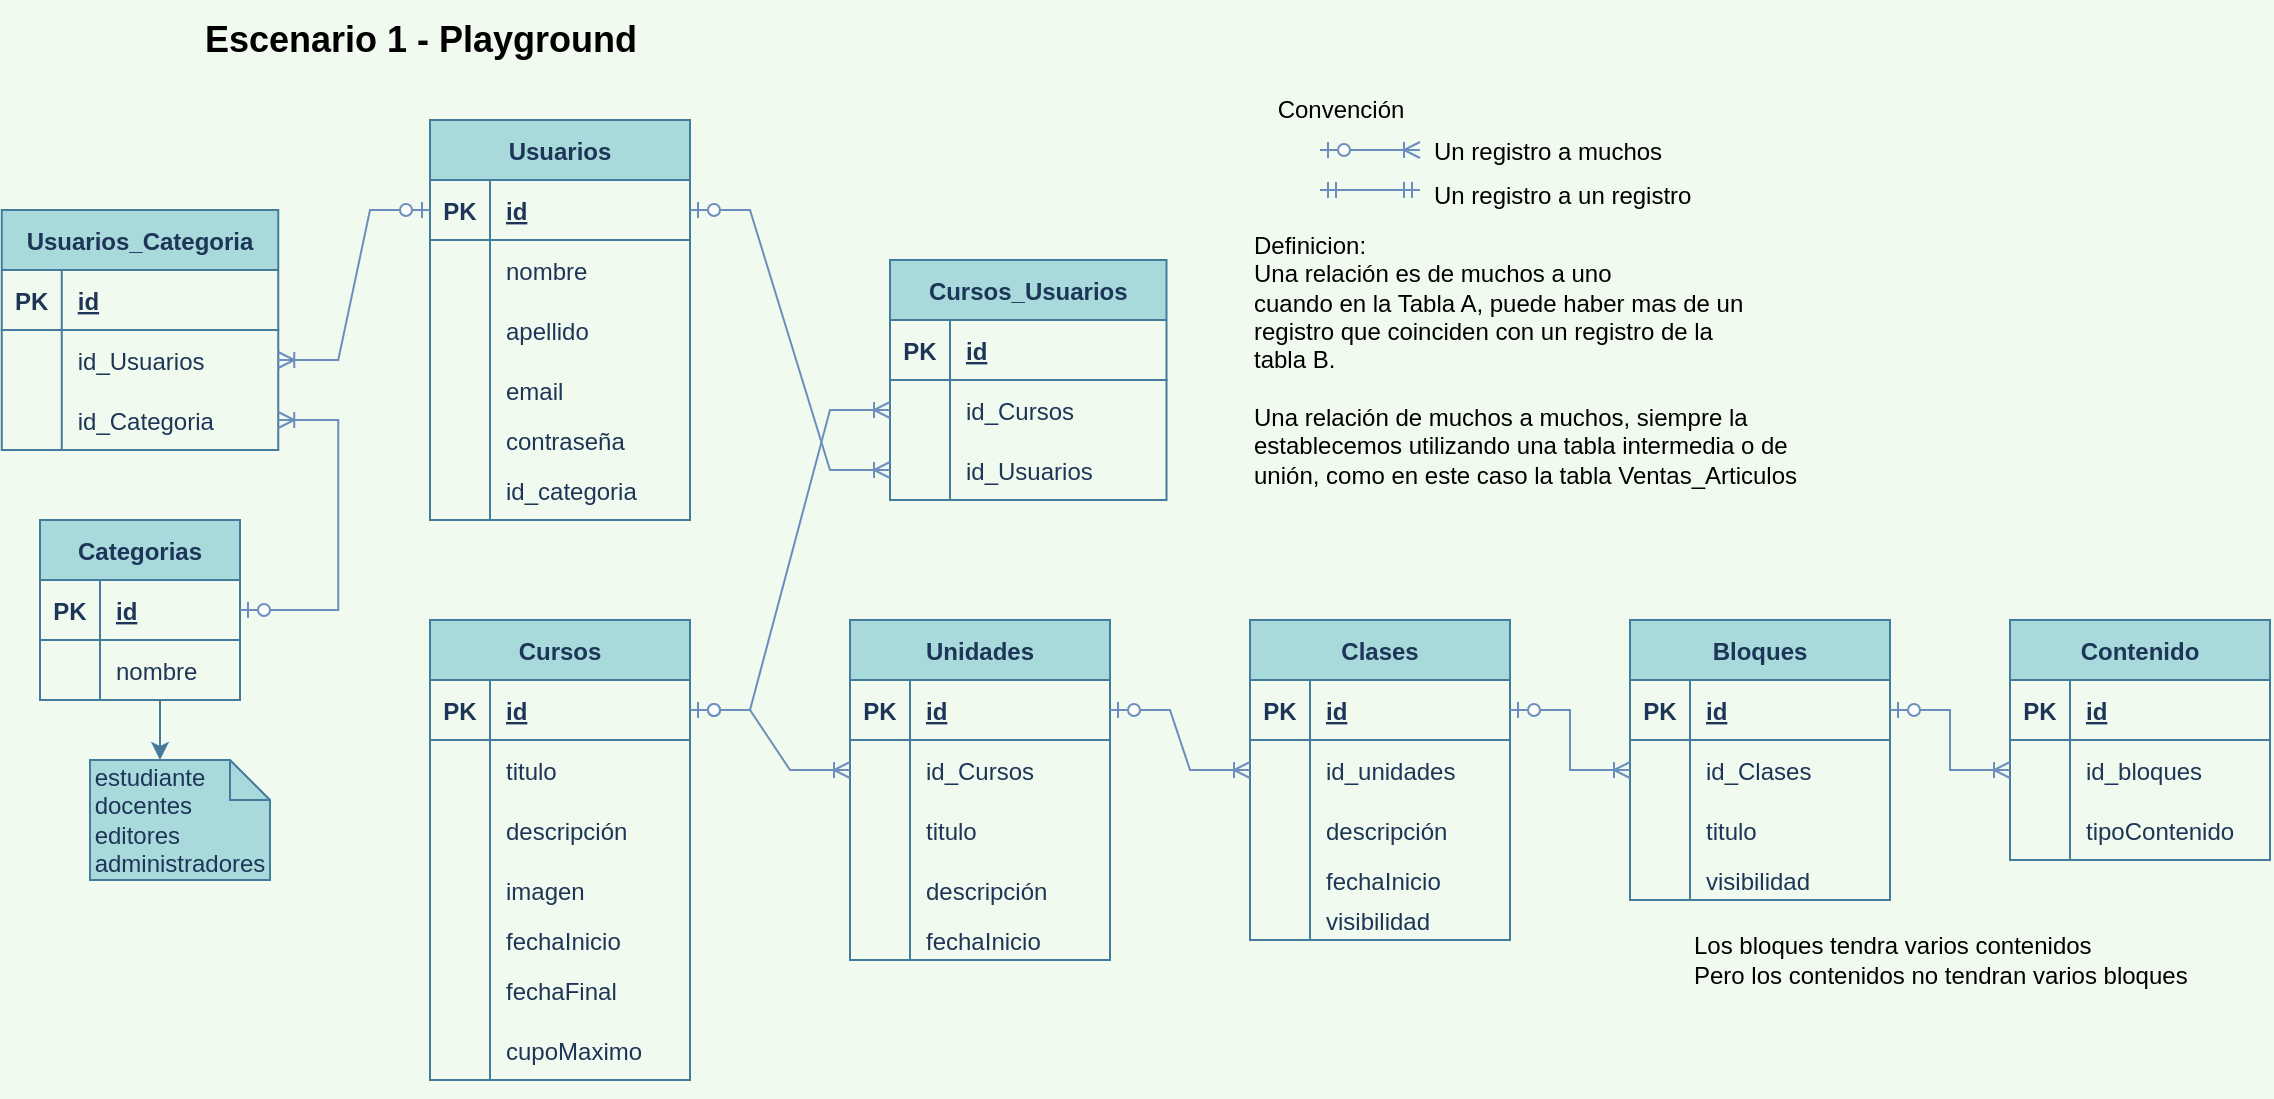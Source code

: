 <mxfile version="20.2.3" type="device"><diagram id="XRMs6r5CTX83PkAkKymY" name="Página-1"><mxGraphModel dx="1422" dy="762" grid="1" gridSize="10" guides="1" tooltips="1" connect="1" arrows="1" fold="1" page="1" pageScale="1" pageWidth="827" pageHeight="1169" background="#F1FAEE" math="0" shadow="0"><root><mxCell id="0"/><mxCell id="1" parent="0"/><mxCell id="P2lgh_L3Mk6FWncBo-FO-21" value="Usuarios" style="shape=table;startSize=30;container=1;collapsible=1;childLayout=tableLayout;fixedRows=1;rowLines=0;fontStyle=1;align=center;resizeLast=1;fillColor=#A8DADC;strokeColor=#457B9D;fontColor=#1D3557;" parent="1" vertex="1"><mxGeometry x="240" y="70" width="130" height="200" as="geometry"/></mxCell><mxCell id="P2lgh_L3Mk6FWncBo-FO-22" value="" style="shape=tableRow;horizontal=0;startSize=0;swimlaneHead=0;swimlaneBody=0;fillColor=none;collapsible=0;dropTarget=0;points=[[0,0.5],[1,0.5]];portConstraint=eastwest;top=0;left=0;right=0;bottom=1;strokeColor=#457B9D;fontColor=#1D3557;" parent="P2lgh_L3Mk6FWncBo-FO-21" vertex="1"><mxGeometry y="30" width="130" height="30" as="geometry"/></mxCell><mxCell id="P2lgh_L3Mk6FWncBo-FO-23" value="PK" style="shape=partialRectangle;connectable=0;fillColor=none;top=0;left=0;bottom=0;right=0;fontStyle=1;overflow=hidden;strokeColor=#457B9D;fontColor=#1D3557;" parent="P2lgh_L3Mk6FWncBo-FO-22" vertex="1"><mxGeometry width="30" height="30" as="geometry"><mxRectangle width="30" height="30" as="alternateBounds"/></mxGeometry></mxCell><mxCell id="P2lgh_L3Mk6FWncBo-FO-24" value="id" style="shape=partialRectangle;connectable=0;fillColor=none;top=0;left=0;bottom=0;right=0;align=left;spacingLeft=6;fontStyle=5;overflow=hidden;strokeColor=#457B9D;fontColor=#1D3557;" parent="P2lgh_L3Mk6FWncBo-FO-22" vertex="1"><mxGeometry x="30" width="100" height="30" as="geometry"><mxRectangle width="100" height="30" as="alternateBounds"/></mxGeometry></mxCell><mxCell id="P2lgh_L3Mk6FWncBo-FO-28" value="" style="shape=tableRow;horizontal=0;startSize=0;swimlaneHead=0;swimlaneBody=0;fillColor=none;collapsible=0;dropTarget=0;points=[[0,0.5],[1,0.5]];portConstraint=eastwest;top=0;left=0;right=0;bottom=0;strokeColor=#457B9D;fontColor=#1D3557;" parent="P2lgh_L3Mk6FWncBo-FO-21" vertex="1"><mxGeometry y="60" width="130" height="30" as="geometry"/></mxCell><mxCell id="P2lgh_L3Mk6FWncBo-FO-29" value="" style="shape=partialRectangle;connectable=0;fillColor=none;top=0;left=0;bottom=0;right=0;editable=1;overflow=hidden;strokeColor=#457B9D;fontColor=#1D3557;" parent="P2lgh_L3Mk6FWncBo-FO-28" vertex="1"><mxGeometry width="30" height="30" as="geometry"><mxRectangle width="30" height="30" as="alternateBounds"/></mxGeometry></mxCell><mxCell id="P2lgh_L3Mk6FWncBo-FO-30" value="nombre" style="shape=partialRectangle;connectable=0;fillColor=none;top=0;left=0;bottom=0;right=0;align=left;spacingLeft=6;overflow=hidden;strokeColor=#457B9D;fontColor=#1D3557;" parent="P2lgh_L3Mk6FWncBo-FO-28" vertex="1"><mxGeometry x="30" width="100" height="30" as="geometry"><mxRectangle width="100" height="30" as="alternateBounds"/></mxGeometry></mxCell><mxCell id="P2lgh_L3Mk6FWncBo-FO-31" value="" style="shape=tableRow;horizontal=0;startSize=0;swimlaneHead=0;swimlaneBody=0;fillColor=none;collapsible=0;dropTarget=0;points=[[0,0.5],[1,0.5]];portConstraint=eastwest;top=0;left=0;right=0;bottom=0;strokeColor=#457B9D;fontColor=#1D3557;" parent="P2lgh_L3Mk6FWncBo-FO-21" vertex="1"><mxGeometry y="90" width="130" height="30" as="geometry"/></mxCell><mxCell id="P2lgh_L3Mk6FWncBo-FO-32" value="" style="shape=partialRectangle;connectable=0;fillColor=none;top=0;left=0;bottom=0;right=0;editable=1;overflow=hidden;strokeColor=#457B9D;fontColor=#1D3557;" parent="P2lgh_L3Mk6FWncBo-FO-31" vertex="1"><mxGeometry width="30" height="30" as="geometry"><mxRectangle width="30" height="30" as="alternateBounds"/></mxGeometry></mxCell><mxCell id="P2lgh_L3Mk6FWncBo-FO-33" value="apellido" style="shape=partialRectangle;connectable=0;fillColor=none;top=0;left=0;bottom=0;right=0;align=left;spacingLeft=6;overflow=hidden;strokeColor=#457B9D;fontColor=#1D3557;" parent="P2lgh_L3Mk6FWncBo-FO-31" vertex="1"><mxGeometry x="30" width="100" height="30" as="geometry"><mxRectangle width="100" height="30" as="alternateBounds"/></mxGeometry></mxCell><mxCell id="P2lgh_L3Mk6FWncBo-FO-34" value="" style="shape=tableRow;horizontal=0;startSize=0;swimlaneHead=0;swimlaneBody=0;fillColor=none;collapsible=0;dropTarget=0;points=[[0,0.5],[1,0.5]];portConstraint=eastwest;top=0;left=0;right=0;bottom=0;strokeColor=#457B9D;fontColor=#1D3557;" parent="P2lgh_L3Mk6FWncBo-FO-21" vertex="1"><mxGeometry y="120" width="130" height="30" as="geometry"/></mxCell><mxCell id="P2lgh_L3Mk6FWncBo-FO-35" value="" style="shape=partialRectangle;connectable=0;fillColor=none;top=0;left=0;bottom=0;right=0;editable=1;overflow=hidden;strokeColor=#457B9D;fontColor=#1D3557;" parent="P2lgh_L3Mk6FWncBo-FO-34" vertex="1"><mxGeometry width="30" height="30" as="geometry"><mxRectangle width="30" height="30" as="alternateBounds"/></mxGeometry></mxCell><mxCell id="P2lgh_L3Mk6FWncBo-FO-36" value="email" style="shape=partialRectangle;connectable=0;fillColor=none;top=0;left=0;bottom=0;right=0;align=left;spacingLeft=6;overflow=hidden;strokeColor=#457B9D;fontColor=#1D3557;" parent="P2lgh_L3Mk6FWncBo-FO-34" vertex="1"><mxGeometry x="30" width="100" height="30" as="geometry"><mxRectangle width="100" height="30" as="alternateBounds"/></mxGeometry></mxCell><mxCell id="P2lgh_L3Mk6FWncBo-FO-37" value="" style="shape=tableRow;horizontal=0;startSize=0;swimlaneHead=0;swimlaneBody=0;fillColor=none;collapsible=0;dropTarget=0;points=[[0,0.5],[1,0.5]];portConstraint=eastwest;top=0;left=0;right=0;bottom=0;strokeColor=#457B9D;fontColor=#1D3557;" parent="P2lgh_L3Mk6FWncBo-FO-21" vertex="1"><mxGeometry y="150" width="130" height="20" as="geometry"/></mxCell><mxCell id="P2lgh_L3Mk6FWncBo-FO-38" value="" style="shape=partialRectangle;connectable=0;fillColor=none;top=0;left=0;bottom=0;right=0;editable=1;overflow=hidden;strokeColor=#457B9D;fontColor=#1D3557;" parent="P2lgh_L3Mk6FWncBo-FO-37" vertex="1"><mxGeometry width="30" height="20" as="geometry"><mxRectangle width="30" height="20" as="alternateBounds"/></mxGeometry></mxCell><mxCell id="P2lgh_L3Mk6FWncBo-FO-39" value="contraseña" style="shape=partialRectangle;connectable=0;fillColor=none;top=0;left=0;bottom=0;right=0;align=left;spacingLeft=6;overflow=hidden;strokeColor=#457B9D;fontColor=#1D3557;" parent="P2lgh_L3Mk6FWncBo-FO-37" vertex="1"><mxGeometry x="30" width="100" height="20" as="geometry"><mxRectangle width="100" height="20" as="alternateBounds"/></mxGeometry></mxCell><mxCell id="P2lgh_L3Mk6FWncBo-FO-40" value="" style="shape=tableRow;horizontal=0;startSize=0;swimlaneHead=0;swimlaneBody=0;fillColor=none;collapsible=0;dropTarget=0;points=[[0,0.5],[1,0.5]];portConstraint=eastwest;top=0;left=0;right=0;bottom=0;strokeColor=#457B9D;fontColor=#1D3557;" parent="P2lgh_L3Mk6FWncBo-FO-21" vertex="1"><mxGeometry y="170" width="130" height="30" as="geometry"/></mxCell><mxCell id="P2lgh_L3Mk6FWncBo-FO-41" value="" style="shape=partialRectangle;connectable=0;fillColor=none;top=0;left=0;bottom=0;right=0;editable=1;overflow=hidden;strokeColor=#457B9D;fontColor=#1D3557;" parent="P2lgh_L3Mk6FWncBo-FO-40" vertex="1"><mxGeometry width="30" height="30" as="geometry"><mxRectangle width="30" height="30" as="alternateBounds"/></mxGeometry></mxCell><mxCell id="P2lgh_L3Mk6FWncBo-FO-42" value="id_categoria" style="shape=partialRectangle;connectable=0;fillColor=none;top=0;left=0;bottom=0;right=0;align=left;spacingLeft=6;overflow=hidden;strokeColor=#457B9D;fontColor=#1D3557;" parent="P2lgh_L3Mk6FWncBo-FO-40" vertex="1"><mxGeometry x="30" width="100" height="30" as="geometry"><mxRectangle width="100" height="30" as="alternateBounds"/></mxGeometry></mxCell><mxCell id="P2lgh_L3Mk6FWncBo-FO-46" value="Categorias" style="shape=table;startSize=30;container=1;collapsible=1;childLayout=tableLayout;fixedRows=1;rowLines=0;fontStyle=1;align=center;resizeLast=1;fillColor=#A8DADC;strokeColor=#457B9D;fontColor=#1D3557;" parent="1" vertex="1"><mxGeometry x="45" y="270" width="100" height="90" as="geometry"/></mxCell><mxCell id="P2lgh_L3Mk6FWncBo-FO-47" value="" style="shape=tableRow;horizontal=0;startSize=0;swimlaneHead=0;swimlaneBody=0;fillColor=none;collapsible=0;dropTarget=0;points=[[0,0.5],[1,0.5]];portConstraint=eastwest;top=0;left=0;right=0;bottom=1;strokeColor=#457B9D;fontColor=#1D3557;" parent="P2lgh_L3Mk6FWncBo-FO-46" vertex="1"><mxGeometry y="30" width="100" height="30" as="geometry"/></mxCell><mxCell id="P2lgh_L3Mk6FWncBo-FO-48" value="PK" style="shape=partialRectangle;connectable=0;fillColor=none;top=0;left=0;bottom=0;right=0;fontStyle=1;overflow=hidden;strokeColor=#457B9D;fontColor=#1D3557;" parent="P2lgh_L3Mk6FWncBo-FO-47" vertex="1"><mxGeometry width="30" height="30" as="geometry"><mxRectangle width="30" height="30" as="alternateBounds"/></mxGeometry></mxCell><mxCell id="P2lgh_L3Mk6FWncBo-FO-49" value="id" style="shape=partialRectangle;connectable=0;fillColor=none;top=0;left=0;bottom=0;right=0;align=left;spacingLeft=6;fontStyle=5;overflow=hidden;strokeColor=#457B9D;fontColor=#1D3557;" parent="P2lgh_L3Mk6FWncBo-FO-47" vertex="1"><mxGeometry x="30" width="70" height="30" as="geometry"><mxRectangle width="70" height="30" as="alternateBounds"/></mxGeometry></mxCell><mxCell id="P2lgh_L3Mk6FWncBo-FO-53" value="" style="shape=tableRow;horizontal=0;startSize=0;swimlaneHead=0;swimlaneBody=0;fillColor=none;collapsible=0;dropTarget=0;points=[[0,0.5],[1,0.5]];portConstraint=eastwest;top=0;left=0;right=0;bottom=0;strokeColor=#457B9D;fontColor=#1D3557;" parent="P2lgh_L3Mk6FWncBo-FO-46" vertex="1"><mxGeometry y="60" width="100" height="30" as="geometry"/></mxCell><mxCell id="P2lgh_L3Mk6FWncBo-FO-54" value="" style="shape=partialRectangle;connectable=0;fillColor=none;top=0;left=0;bottom=0;right=0;editable=1;overflow=hidden;strokeColor=#457B9D;fontColor=#1D3557;" parent="P2lgh_L3Mk6FWncBo-FO-53" vertex="1"><mxGeometry width="30" height="30" as="geometry"><mxRectangle width="30" height="30" as="alternateBounds"/></mxGeometry></mxCell><mxCell id="P2lgh_L3Mk6FWncBo-FO-55" value="nombre" style="shape=partialRectangle;connectable=0;fillColor=none;top=0;left=0;bottom=0;right=0;align=left;spacingLeft=6;overflow=hidden;strokeColor=#457B9D;fontColor=#1D3557;" parent="P2lgh_L3Mk6FWncBo-FO-53" vertex="1"><mxGeometry x="30" width="70" height="30" as="geometry"><mxRectangle width="70" height="30" as="alternateBounds"/></mxGeometry></mxCell><mxCell id="P2lgh_L3Mk6FWncBo-FO-71" value="Usuarios_Categoria" style="shape=table;startSize=30;container=1;collapsible=1;childLayout=tableLayout;fixedRows=1;rowLines=0;fontStyle=1;align=center;resizeLast=1;fillColor=#A8DADC;strokeColor=#457B9D;fontColor=#1D3557;" parent="1" vertex="1"><mxGeometry x="25.88" y="115" width="138.25" height="120" as="geometry"/></mxCell><mxCell id="P2lgh_L3Mk6FWncBo-FO-72" value="" style="shape=tableRow;horizontal=0;startSize=0;swimlaneHead=0;swimlaneBody=0;fillColor=none;collapsible=0;dropTarget=0;points=[[0,0.5],[1,0.5]];portConstraint=eastwest;top=0;left=0;right=0;bottom=1;strokeColor=#457B9D;fontColor=#1D3557;" parent="P2lgh_L3Mk6FWncBo-FO-71" vertex="1"><mxGeometry y="30" width="138.25" height="30" as="geometry"/></mxCell><mxCell id="P2lgh_L3Mk6FWncBo-FO-73" value="PK" style="shape=partialRectangle;connectable=0;fillColor=none;top=0;left=0;bottom=0;right=0;fontStyle=1;overflow=hidden;strokeColor=#457B9D;fontColor=#1D3557;" parent="P2lgh_L3Mk6FWncBo-FO-72" vertex="1"><mxGeometry width="30" height="30" as="geometry"><mxRectangle width="30" height="30" as="alternateBounds"/></mxGeometry></mxCell><mxCell id="P2lgh_L3Mk6FWncBo-FO-74" value="id" style="shape=partialRectangle;connectable=0;fillColor=none;top=0;left=0;bottom=0;right=0;align=left;spacingLeft=6;fontStyle=5;overflow=hidden;strokeColor=#457B9D;fontColor=#1D3557;" parent="P2lgh_L3Mk6FWncBo-FO-72" vertex="1"><mxGeometry x="30" width="108.25" height="30" as="geometry"><mxRectangle width="108.25" height="30" as="alternateBounds"/></mxGeometry></mxCell><mxCell id="P2lgh_L3Mk6FWncBo-FO-75" value="" style="shape=tableRow;horizontal=0;startSize=0;swimlaneHead=0;swimlaneBody=0;fillColor=none;collapsible=0;dropTarget=0;points=[[0,0.5],[1,0.5]];portConstraint=eastwest;top=0;left=0;right=0;bottom=0;strokeColor=#457B9D;fontColor=#1D3557;" parent="P2lgh_L3Mk6FWncBo-FO-71" vertex="1"><mxGeometry y="60" width="138.25" height="30" as="geometry"/></mxCell><mxCell id="P2lgh_L3Mk6FWncBo-FO-76" value="" style="shape=partialRectangle;connectable=0;fillColor=none;top=0;left=0;bottom=0;right=0;editable=1;overflow=hidden;strokeColor=#457B9D;fontColor=#1D3557;" parent="P2lgh_L3Mk6FWncBo-FO-75" vertex="1"><mxGeometry width="30" height="30" as="geometry"><mxRectangle width="30" height="30" as="alternateBounds"/></mxGeometry></mxCell><mxCell id="P2lgh_L3Mk6FWncBo-FO-77" value="id_Usuarios" style="shape=partialRectangle;connectable=0;fillColor=none;top=0;left=0;bottom=0;right=0;align=left;spacingLeft=6;overflow=hidden;strokeColor=#457B9D;fontColor=#1D3557;" parent="P2lgh_L3Mk6FWncBo-FO-75" vertex="1"><mxGeometry x="30" width="108.25" height="30" as="geometry"><mxRectangle width="108.25" height="30" as="alternateBounds"/></mxGeometry></mxCell><mxCell id="P2lgh_L3Mk6FWncBo-FO-78" value="" style="shape=tableRow;horizontal=0;startSize=0;swimlaneHead=0;swimlaneBody=0;fillColor=none;collapsible=0;dropTarget=0;points=[[0,0.5],[1,0.5]];portConstraint=eastwest;top=0;left=0;right=0;bottom=0;strokeColor=#457B9D;fontColor=#1D3557;" parent="P2lgh_L3Mk6FWncBo-FO-71" vertex="1"><mxGeometry y="90" width="138.25" height="30" as="geometry"/></mxCell><mxCell id="P2lgh_L3Mk6FWncBo-FO-79" value="" style="shape=partialRectangle;connectable=0;fillColor=none;top=0;left=0;bottom=0;right=0;editable=1;overflow=hidden;strokeColor=#457B9D;fontColor=#1D3557;" parent="P2lgh_L3Mk6FWncBo-FO-78" vertex="1"><mxGeometry width="30" height="30" as="geometry"><mxRectangle width="30" height="30" as="alternateBounds"/></mxGeometry></mxCell><mxCell id="P2lgh_L3Mk6FWncBo-FO-80" value="id_Categoria" style="shape=partialRectangle;connectable=0;fillColor=none;top=0;left=0;bottom=0;right=0;align=left;spacingLeft=6;overflow=hidden;strokeColor=#457B9D;fontColor=#1D3557;" parent="P2lgh_L3Mk6FWncBo-FO-78" vertex="1"><mxGeometry x="30" width="108.25" height="30" as="geometry"><mxRectangle width="108.25" height="30" as="alternateBounds"/></mxGeometry></mxCell><mxCell id="fGjZ9lgSSfpqYe6YfE5l-39" value="&lt;div style=&quot;text-align: left;&quot;&gt;estudiante&lt;/div&gt;&lt;div style=&quot;text-align: left;&quot;&gt;docentes&lt;/div&gt;&lt;div style=&quot;text-align: left;&quot;&gt;editores&lt;/div&gt;&lt;div style=&quot;text-align: left;&quot;&gt;administradores&lt;/div&gt;" style="shape=note;size=20;whiteSpace=wrap;html=1;fontColor=#1D3557;strokeColor=#457B9D;fillColor=#A8DADC;" parent="1" vertex="1"><mxGeometry x="70" y="390" width="90" height="60" as="geometry"/></mxCell><mxCell id="fGjZ9lgSSfpqYe6YfE5l-43" value="" style="endArrow=classic;html=1;rounded=0;fontColor=#1D3557;strokeColor=#457B9D;fillColor=#A8DADC;exitX=0.6;exitY=1;exitDx=0;exitDy=0;exitPerimeter=0;entryX=0;entryY=0;entryDx=35;entryDy=0;entryPerimeter=0;" parent="1" source="P2lgh_L3Mk6FWncBo-FO-53" target="fGjZ9lgSSfpqYe6YfE5l-39" edge="1"><mxGeometry width="50" height="50" relative="1" as="geometry"><mxPoint x="500" y="160" as="sourcePoint"/><mxPoint x="380" y="155" as="targetPoint"/></mxGeometry></mxCell><mxCell id="WikXDelPiu-3VdRt2aVO-3" value="&lt;b&gt;&lt;font style=&quot;font-size: 18px;&quot;&gt;Escenario 1 - Playground&lt;/font&gt;&lt;/b&gt;" style="text;html=1;align=center;verticalAlign=middle;resizable=0;points=[];autosize=1;strokeColor=none;fillColor=none;" parent="1" vertex="1"><mxGeometry x="115" y="10" width="240" height="40" as="geometry"/></mxCell><mxCell id="WikXDelPiu-3VdRt2aVO-22" style="edgeStyle=none;rounded=0;orthogonalLoop=1;jettySize=auto;html=1;entryX=0;entryY=0.5;entryDx=0;entryDy=0;entryPerimeter=0;fontSize=12;" parent="1" edge="1"><mxGeometry relative="1" as="geometry"><mxPoint x="220" y="550" as="sourcePoint"/><mxPoint x="220" y="550" as="targetPoint"/></mxGeometry></mxCell><mxCell id="WikXDelPiu-3VdRt2aVO-23" value="" style="edgeStyle=entityRelationEdgeStyle;fontSize=12;html=1;endArrow=ERoneToMany;startArrow=ERzeroToOne;rounded=0;fillColor=#dae8fc;strokeColor=#6c8ebf;entryX=1;entryY=0.5;entryDx=0;entryDy=0;" parent="1" source="P2lgh_L3Mk6FWncBo-FO-22" target="P2lgh_L3Mk6FWncBo-FO-75" edge="1"><mxGeometry width="100" height="100" relative="1" as="geometry"><mxPoint x="160" y="415" as="sourcePoint"/><mxPoint x="240" y="390" as="targetPoint"/></mxGeometry></mxCell><mxCell id="WikXDelPiu-3VdRt2aVO-28" value="" style="group" parent="1" vertex="1" connectable="0"><mxGeometry x="650" y="50" width="300" height="210" as="geometry"/></mxCell><mxCell id="WikXDelPiu-3VdRt2aVO-12" value="" style="edgeStyle=entityRelationEdgeStyle;fontSize=12;html=1;endArrow=ERoneToMany;startArrow=ERzeroToOne;rounded=0;fillColor=#dae8fc;strokeColor=#6c8ebf;exitX=1;exitY=0.5;exitDx=0;exitDy=0;" parent="WikXDelPiu-3VdRt2aVO-28" edge="1"><mxGeometry width="100" height="100" relative="1" as="geometry"><mxPoint x="35" y="35.003" as="sourcePoint"/><mxPoint x="85" y="35.003" as="targetPoint"/></mxGeometry></mxCell><mxCell id="WikXDelPiu-3VdRt2aVO-13" value="&lt;div style=&quot;&quot;&gt;&lt;span style=&quot;font-size: 12px; background-color: initial;&quot;&gt;Un registro a muchos&lt;/span&gt;&lt;/div&gt;&lt;div style=&quot;&quot;&gt;&lt;span style=&quot;font-size: 12px; background-color: initial;&quot;&gt;Un registro a un registro&lt;/span&gt;&lt;/div&gt;" style="text;html=1;align=left;verticalAlign=middle;resizable=0;points=[];autosize=1;strokeColor=none;fillColor=none;fontSize=18;" parent="WikXDelPiu-3VdRt2aVO-28" vertex="1"><mxGeometry x="90" y="15" width="150" height="60" as="geometry"/></mxCell><mxCell id="WikXDelPiu-3VdRt2aVO-14" value="" style="edgeStyle=entityRelationEdgeStyle;fontSize=12;html=1;endArrow=ERmandOne;startArrow=ERmandOne;rounded=0;fillColor=#dae8fc;strokeColor=#6c8ebf;" parent="WikXDelPiu-3VdRt2aVO-28" edge="1"><mxGeometry width="100" height="100" relative="1" as="geometry"><mxPoint x="35" y="54.997" as="sourcePoint"/><mxPoint x="85" y="54.997" as="targetPoint"/></mxGeometry></mxCell><mxCell id="WikXDelPiu-3VdRt2aVO-26" value="Convención" style="text;html=1;align=center;verticalAlign=middle;resizable=0;points=[];autosize=1;strokeColor=none;fillColor=none;fontSize=12;" parent="WikXDelPiu-3VdRt2aVO-28" vertex="1"><mxGeometry width="90" height="30" as="geometry"/></mxCell><mxCell id="WikXDelPiu-3VdRt2aVO-27" value="Definicion: &lt;br&gt;Una relación es de muchos a uno&lt;br&gt;cuando en la Tabla A, puede haber mas de un &lt;br&gt;registro que&amp;nbsp;coinciden con un registro de la&lt;br&gt;tabla B.&lt;br&gt;&lt;br&gt;Una relación de muchos a muchos, siempre la&amp;nbsp;&lt;br&gt;establecemos utilizando una tabla intermedia o de&amp;nbsp;&lt;br&gt;unión, como en este caso la tabla Ventas_Articulos" style="text;html=1;align=left;verticalAlign=middle;resizable=0;points=[];autosize=1;strokeColor=none;fillColor=none;fontSize=12;" parent="WikXDelPiu-3VdRt2aVO-28" vertex="1"><mxGeometry y="70" width="300" height="140" as="geometry"/></mxCell><mxCell id="WikXDelPiu-3VdRt2aVO-32" value="" style="edgeStyle=entityRelationEdgeStyle;fontSize=12;html=1;endArrow=ERoneToMany;startArrow=ERzeroToOne;rounded=0;fillColor=#dae8fc;strokeColor=#6c8ebf;" parent="1" source="P2lgh_L3Mk6FWncBo-FO-47" target="P2lgh_L3Mk6FWncBo-FO-78" edge="1"><mxGeometry width="100" height="100" relative="1" as="geometry"><mxPoint x="110" y="130" as="sourcePoint"/><mxPoint x="250" y="370" as="targetPoint"/></mxGeometry></mxCell><mxCell id="WikXDelPiu-3VdRt2aVO-33" value="Cursos" style="shape=table;startSize=30;container=1;collapsible=1;childLayout=tableLayout;fixedRows=1;rowLines=0;fontStyle=1;align=center;resizeLast=1;fillColor=#A8DADC;strokeColor=#457B9D;fontColor=#1D3557;" parent="1" vertex="1"><mxGeometry x="240" y="320" width="130" height="230" as="geometry"/></mxCell><mxCell id="WikXDelPiu-3VdRt2aVO-34" value="" style="shape=tableRow;horizontal=0;startSize=0;swimlaneHead=0;swimlaneBody=0;fillColor=none;collapsible=0;dropTarget=0;points=[[0,0.5],[1,0.5]];portConstraint=eastwest;top=0;left=0;right=0;bottom=1;strokeColor=#457B9D;fontColor=#1D3557;" parent="WikXDelPiu-3VdRt2aVO-33" vertex="1"><mxGeometry y="30" width="130" height="30" as="geometry"/></mxCell><mxCell id="WikXDelPiu-3VdRt2aVO-35" value="PK" style="shape=partialRectangle;connectable=0;fillColor=none;top=0;left=0;bottom=0;right=0;fontStyle=1;overflow=hidden;strokeColor=#457B9D;fontColor=#1D3557;" parent="WikXDelPiu-3VdRt2aVO-34" vertex="1"><mxGeometry width="30" height="30" as="geometry"><mxRectangle width="30" height="30" as="alternateBounds"/></mxGeometry></mxCell><mxCell id="WikXDelPiu-3VdRt2aVO-36" value="id" style="shape=partialRectangle;connectable=0;fillColor=none;top=0;left=0;bottom=0;right=0;align=left;spacingLeft=6;fontStyle=5;overflow=hidden;strokeColor=#457B9D;fontColor=#1D3557;" parent="WikXDelPiu-3VdRt2aVO-34" vertex="1"><mxGeometry x="30" width="100" height="30" as="geometry"><mxRectangle width="100" height="30" as="alternateBounds"/></mxGeometry></mxCell><mxCell id="WikXDelPiu-3VdRt2aVO-37" value="" style="shape=tableRow;horizontal=0;startSize=0;swimlaneHead=0;swimlaneBody=0;fillColor=none;collapsible=0;dropTarget=0;points=[[0,0.5],[1,0.5]];portConstraint=eastwest;top=0;left=0;right=0;bottom=0;strokeColor=#457B9D;fontColor=#1D3557;" parent="WikXDelPiu-3VdRt2aVO-33" vertex="1"><mxGeometry y="60" width="130" height="30" as="geometry"/></mxCell><mxCell id="WikXDelPiu-3VdRt2aVO-38" value="" style="shape=partialRectangle;connectable=0;fillColor=none;top=0;left=0;bottom=0;right=0;editable=1;overflow=hidden;strokeColor=#457B9D;fontColor=#1D3557;" parent="WikXDelPiu-3VdRt2aVO-37" vertex="1"><mxGeometry width="30" height="30" as="geometry"><mxRectangle width="30" height="30" as="alternateBounds"/></mxGeometry></mxCell><mxCell id="WikXDelPiu-3VdRt2aVO-39" value="titulo" style="shape=partialRectangle;connectable=0;fillColor=none;top=0;left=0;bottom=0;right=0;align=left;spacingLeft=6;overflow=hidden;strokeColor=#457B9D;fontColor=#1D3557;" parent="WikXDelPiu-3VdRt2aVO-37" vertex="1"><mxGeometry x="30" width="100" height="30" as="geometry"><mxRectangle width="100" height="30" as="alternateBounds"/></mxGeometry></mxCell><mxCell id="WikXDelPiu-3VdRt2aVO-40" value="" style="shape=tableRow;horizontal=0;startSize=0;swimlaneHead=0;swimlaneBody=0;fillColor=none;collapsible=0;dropTarget=0;points=[[0,0.5],[1,0.5]];portConstraint=eastwest;top=0;left=0;right=0;bottom=0;strokeColor=#457B9D;fontColor=#1D3557;" parent="WikXDelPiu-3VdRt2aVO-33" vertex="1"><mxGeometry y="90" width="130" height="30" as="geometry"/></mxCell><mxCell id="WikXDelPiu-3VdRt2aVO-41" value="" style="shape=partialRectangle;connectable=0;fillColor=none;top=0;left=0;bottom=0;right=0;editable=1;overflow=hidden;strokeColor=#457B9D;fontColor=#1D3557;" parent="WikXDelPiu-3VdRt2aVO-40" vertex="1"><mxGeometry width="30" height="30" as="geometry"><mxRectangle width="30" height="30" as="alternateBounds"/></mxGeometry></mxCell><mxCell id="WikXDelPiu-3VdRt2aVO-42" value="descripción" style="shape=partialRectangle;connectable=0;fillColor=none;top=0;left=0;bottom=0;right=0;align=left;spacingLeft=6;overflow=hidden;strokeColor=#457B9D;fontColor=#1D3557;" parent="WikXDelPiu-3VdRt2aVO-40" vertex="1"><mxGeometry x="30" width="100" height="30" as="geometry"><mxRectangle width="100" height="30" as="alternateBounds"/></mxGeometry></mxCell><mxCell id="WikXDelPiu-3VdRt2aVO-43" value="" style="shape=tableRow;horizontal=0;startSize=0;swimlaneHead=0;swimlaneBody=0;fillColor=none;collapsible=0;dropTarget=0;points=[[0,0.5],[1,0.5]];portConstraint=eastwest;top=0;left=0;right=0;bottom=0;strokeColor=#457B9D;fontColor=#1D3557;" parent="WikXDelPiu-3VdRt2aVO-33" vertex="1"><mxGeometry y="120" width="130" height="30" as="geometry"/></mxCell><mxCell id="WikXDelPiu-3VdRt2aVO-44" value="" style="shape=partialRectangle;connectable=0;fillColor=none;top=0;left=0;bottom=0;right=0;editable=1;overflow=hidden;strokeColor=#457B9D;fontColor=#1D3557;" parent="WikXDelPiu-3VdRt2aVO-43" vertex="1"><mxGeometry width="30" height="30" as="geometry"><mxRectangle width="30" height="30" as="alternateBounds"/></mxGeometry></mxCell><mxCell id="WikXDelPiu-3VdRt2aVO-45" value="imagen" style="shape=partialRectangle;connectable=0;fillColor=none;top=0;left=0;bottom=0;right=0;align=left;spacingLeft=6;overflow=hidden;strokeColor=#457B9D;fontColor=#1D3557;" parent="WikXDelPiu-3VdRt2aVO-43" vertex="1"><mxGeometry x="30" width="100" height="30" as="geometry"><mxRectangle width="100" height="30" as="alternateBounds"/></mxGeometry></mxCell><mxCell id="WikXDelPiu-3VdRt2aVO-46" value="" style="shape=tableRow;horizontal=0;startSize=0;swimlaneHead=0;swimlaneBody=0;fillColor=none;collapsible=0;dropTarget=0;points=[[0,0.5],[1,0.5]];portConstraint=eastwest;top=0;left=0;right=0;bottom=0;strokeColor=#457B9D;fontColor=#1D3557;" parent="WikXDelPiu-3VdRt2aVO-33" vertex="1"><mxGeometry y="150" width="130" height="20" as="geometry"/></mxCell><mxCell id="WikXDelPiu-3VdRt2aVO-47" value="" style="shape=partialRectangle;connectable=0;fillColor=none;top=0;left=0;bottom=0;right=0;editable=1;overflow=hidden;strokeColor=#457B9D;fontColor=#1D3557;" parent="WikXDelPiu-3VdRt2aVO-46" vertex="1"><mxGeometry width="30" height="20" as="geometry"><mxRectangle width="30" height="20" as="alternateBounds"/></mxGeometry></mxCell><mxCell id="WikXDelPiu-3VdRt2aVO-48" value="fechaInicio" style="shape=partialRectangle;connectable=0;fillColor=none;top=0;left=0;bottom=0;right=0;align=left;spacingLeft=6;overflow=hidden;strokeColor=#457B9D;fontColor=#1D3557;" parent="WikXDelPiu-3VdRt2aVO-46" vertex="1"><mxGeometry x="30" width="100" height="20" as="geometry"><mxRectangle width="100" height="20" as="alternateBounds"/></mxGeometry></mxCell><mxCell id="WikXDelPiu-3VdRt2aVO-49" value="" style="shape=tableRow;horizontal=0;startSize=0;swimlaneHead=0;swimlaneBody=0;fillColor=none;collapsible=0;dropTarget=0;points=[[0,0.5],[1,0.5]];portConstraint=eastwest;top=0;left=0;right=0;bottom=0;strokeColor=#457B9D;fontColor=#1D3557;" parent="WikXDelPiu-3VdRt2aVO-33" vertex="1"><mxGeometry y="170" width="130" height="30" as="geometry"/></mxCell><mxCell id="WikXDelPiu-3VdRt2aVO-50" value="" style="shape=partialRectangle;connectable=0;fillColor=none;top=0;left=0;bottom=0;right=0;editable=1;overflow=hidden;strokeColor=#457B9D;fontColor=#1D3557;" parent="WikXDelPiu-3VdRt2aVO-49" vertex="1"><mxGeometry width="30" height="30" as="geometry"><mxRectangle width="30" height="30" as="alternateBounds"/></mxGeometry></mxCell><mxCell id="WikXDelPiu-3VdRt2aVO-51" value="fechaFinal" style="shape=partialRectangle;connectable=0;fillColor=none;top=0;left=0;bottom=0;right=0;align=left;spacingLeft=6;overflow=hidden;strokeColor=#457B9D;fontColor=#1D3557;" parent="WikXDelPiu-3VdRt2aVO-49" vertex="1"><mxGeometry x="30" width="100" height="30" as="geometry"><mxRectangle width="100" height="30" as="alternateBounds"/></mxGeometry></mxCell><mxCell id="WikXDelPiu-3VdRt2aVO-64" value="" style="shape=tableRow;horizontal=0;startSize=0;swimlaneHead=0;swimlaneBody=0;fillColor=none;collapsible=0;dropTarget=0;points=[[0,0.5],[1,0.5]];portConstraint=eastwest;top=0;left=0;right=0;bottom=0;strokeColor=#457B9D;fontColor=#1D3557;" parent="WikXDelPiu-3VdRt2aVO-33" vertex="1"><mxGeometry y="200" width="130" height="30" as="geometry"/></mxCell><mxCell id="WikXDelPiu-3VdRt2aVO-65" value="" style="shape=partialRectangle;connectable=0;fillColor=none;top=0;left=0;bottom=0;right=0;editable=1;overflow=hidden;strokeColor=#457B9D;fontColor=#1D3557;" parent="WikXDelPiu-3VdRt2aVO-64" vertex="1"><mxGeometry width="30" height="30" as="geometry"><mxRectangle width="30" height="30" as="alternateBounds"/></mxGeometry></mxCell><mxCell id="WikXDelPiu-3VdRt2aVO-66" value="cupoMaximo" style="shape=partialRectangle;connectable=0;fillColor=none;top=0;left=0;bottom=0;right=0;align=left;spacingLeft=6;overflow=hidden;strokeColor=#457B9D;fontColor=#1D3557;" parent="WikXDelPiu-3VdRt2aVO-64" vertex="1"><mxGeometry x="30" width="100" height="30" as="geometry"><mxRectangle width="100" height="30" as="alternateBounds"/></mxGeometry></mxCell><mxCell id="WikXDelPiu-3VdRt2aVO-52" value="Cursos_Usuarios" style="shape=table;startSize=30;container=1;collapsible=1;childLayout=tableLayout;fixedRows=1;rowLines=0;fontStyle=1;align=center;resizeLast=1;fillColor=#A8DADC;strokeColor=#457B9D;fontColor=#1D3557;" parent="1" vertex="1"><mxGeometry x="470" y="140" width="138.25" height="120" as="geometry"/></mxCell><mxCell id="WikXDelPiu-3VdRt2aVO-53" value="" style="shape=tableRow;horizontal=0;startSize=0;swimlaneHead=0;swimlaneBody=0;fillColor=none;collapsible=0;dropTarget=0;points=[[0,0.5],[1,0.5]];portConstraint=eastwest;top=0;left=0;right=0;bottom=1;strokeColor=#457B9D;fontColor=#1D3557;" parent="WikXDelPiu-3VdRt2aVO-52" vertex="1"><mxGeometry y="30" width="138.25" height="30" as="geometry"/></mxCell><mxCell id="WikXDelPiu-3VdRt2aVO-54" value="PK" style="shape=partialRectangle;connectable=0;fillColor=none;top=0;left=0;bottom=0;right=0;fontStyle=1;overflow=hidden;strokeColor=#457B9D;fontColor=#1D3557;" parent="WikXDelPiu-3VdRt2aVO-53" vertex="1"><mxGeometry width="30" height="30" as="geometry"><mxRectangle width="30" height="30" as="alternateBounds"/></mxGeometry></mxCell><mxCell id="WikXDelPiu-3VdRt2aVO-55" value="id" style="shape=partialRectangle;connectable=0;fillColor=none;top=0;left=0;bottom=0;right=0;align=left;spacingLeft=6;fontStyle=5;overflow=hidden;strokeColor=#457B9D;fontColor=#1D3557;" parent="WikXDelPiu-3VdRt2aVO-53" vertex="1"><mxGeometry x="30" width="108.25" height="30" as="geometry"><mxRectangle width="108.25" height="30" as="alternateBounds"/></mxGeometry></mxCell><mxCell id="WikXDelPiu-3VdRt2aVO-56" value="" style="shape=tableRow;horizontal=0;startSize=0;swimlaneHead=0;swimlaneBody=0;fillColor=none;collapsible=0;dropTarget=0;points=[[0,0.5],[1,0.5]];portConstraint=eastwest;top=0;left=0;right=0;bottom=0;strokeColor=#457B9D;fontColor=#1D3557;" parent="WikXDelPiu-3VdRt2aVO-52" vertex="1"><mxGeometry y="60" width="138.25" height="30" as="geometry"/></mxCell><mxCell id="WikXDelPiu-3VdRt2aVO-57" value="" style="shape=partialRectangle;connectable=0;fillColor=none;top=0;left=0;bottom=0;right=0;editable=1;overflow=hidden;strokeColor=#457B9D;fontColor=#1D3557;" parent="WikXDelPiu-3VdRt2aVO-56" vertex="1"><mxGeometry width="30" height="30" as="geometry"><mxRectangle width="30" height="30" as="alternateBounds"/></mxGeometry></mxCell><mxCell id="WikXDelPiu-3VdRt2aVO-58" value="id_Cursos" style="shape=partialRectangle;connectable=0;fillColor=none;top=0;left=0;bottom=0;right=0;align=left;spacingLeft=6;overflow=hidden;strokeColor=#457B9D;fontColor=#1D3557;" parent="WikXDelPiu-3VdRt2aVO-56" vertex="1"><mxGeometry x="30" width="108.25" height="30" as="geometry"><mxRectangle width="108.25" height="30" as="alternateBounds"/></mxGeometry></mxCell><mxCell id="WikXDelPiu-3VdRt2aVO-59" value="" style="shape=tableRow;horizontal=0;startSize=0;swimlaneHead=0;swimlaneBody=0;fillColor=none;collapsible=0;dropTarget=0;points=[[0,0.5],[1,0.5]];portConstraint=eastwest;top=0;left=0;right=0;bottom=0;strokeColor=#457B9D;fontColor=#1D3557;" parent="WikXDelPiu-3VdRt2aVO-52" vertex="1"><mxGeometry y="90" width="138.25" height="30" as="geometry"/></mxCell><mxCell id="WikXDelPiu-3VdRt2aVO-60" value="" style="shape=partialRectangle;connectable=0;fillColor=none;top=0;left=0;bottom=0;right=0;editable=1;overflow=hidden;strokeColor=#457B9D;fontColor=#1D3557;" parent="WikXDelPiu-3VdRt2aVO-59" vertex="1"><mxGeometry width="30" height="30" as="geometry"><mxRectangle width="30" height="30" as="alternateBounds"/></mxGeometry></mxCell><mxCell id="WikXDelPiu-3VdRt2aVO-61" value="id_Usuarios" style="shape=partialRectangle;connectable=0;fillColor=none;top=0;left=0;bottom=0;right=0;align=left;spacingLeft=6;overflow=hidden;strokeColor=#457B9D;fontColor=#1D3557;" parent="WikXDelPiu-3VdRt2aVO-59" vertex="1"><mxGeometry x="30" width="108.25" height="30" as="geometry"><mxRectangle width="108.25" height="30" as="alternateBounds"/></mxGeometry></mxCell><mxCell id="WikXDelPiu-3VdRt2aVO-62" value="" style="edgeStyle=entityRelationEdgeStyle;fontSize=12;html=1;endArrow=ERoneToMany;startArrow=ERzeroToOne;rounded=0;fillColor=#dae8fc;strokeColor=#6c8ebf;exitX=1;exitY=0.5;exitDx=0;exitDy=0;entryX=0;entryY=0.5;entryDx=0;entryDy=0;" parent="1" source="P2lgh_L3Mk6FWncBo-FO-22" target="WikXDelPiu-3VdRt2aVO-59" edge="1"><mxGeometry width="100" height="100" relative="1" as="geometry"><mxPoint x="210" y="90" as="sourcePoint"/><mxPoint x="280" y="350" as="targetPoint"/></mxGeometry></mxCell><mxCell id="WikXDelPiu-3VdRt2aVO-63" value="" style="edgeStyle=entityRelationEdgeStyle;fontSize=12;html=1;endArrow=ERoneToMany;startArrow=ERzeroToOne;rounded=0;fillColor=#dae8fc;strokeColor=#6c8ebf;exitX=1;exitY=0.5;exitDx=0;exitDy=0;entryX=0;entryY=0.5;entryDx=0;entryDy=0;" parent="1" source="WikXDelPiu-3VdRt2aVO-34" target="WikXDelPiu-3VdRt2aVO-56" edge="1"><mxGeometry width="100" height="100" relative="1" as="geometry"><mxPoint x="170" y="115" as="sourcePoint"/><mxPoint x="280" y="245" as="targetPoint"/></mxGeometry></mxCell><mxCell id="WikXDelPiu-3VdRt2aVO-67" value="Unidades" style="shape=table;startSize=30;container=1;collapsible=1;childLayout=tableLayout;fixedRows=1;rowLines=0;fontStyle=1;align=center;resizeLast=1;fillColor=#A8DADC;strokeColor=#457B9D;fontColor=#1D3557;" parent="1" vertex="1"><mxGeometry x="450" y="320" width="130" height="170" as="geometry"/></mxCell><mxCell id="WikXDelPiu-3VdRt2aVO-68" value="" style="shape=tableRow;horizontal=0;startSize=0;swimlaneHead=0;swimlaneBody=0;fillColor=none;collapsible=0;dropTarget=0;points=[[0,0.5],[1,0.5]];portConstraint=eastwest;top=0;left=0;right=0;bottom=1;strokeColor=#457B9D;fontColor=#1D3557;" parent="WikXDelPiu-3VdRt2aVO-67" vertex="1"><mxGeometry y="30" width="130" height="30" as="geometry"/></mxCell><mxCell id="WikXDelPiu-3VdRt2aVO-69" value="PK" style="shape=partialRectangle;connectable=0;fillColor=none;top=0;left=0;bottom=0;right=0;fontStyle=1;overflow=hidden;strokeColor=#457B9D;fontColor=#1D3557;" parent="WikXDelPiu-3VdRt2aVO-68" vertex="1"><mxGeometry width="30" height="30" as="geometry"><mxRectangle width="30" height="30" as="alternateBounds"/></mxGeometry></mxCell><mxCell id="WikXDelPiu-3VdRt2aVO-70" value="id" style="shape=partialRectangle;connectable=0;fillColor=none;top=0;left=0;bottom=0;right=0;align=left;spacingLeft=6;fontStyle=5;overflow=hidden;strokeColor=#457B9D;fontColor=#1D3557;" parent="WikXDelPiu-3VdRt2aVO-68" vertex="1"><mxGeometry x="30" width="100" height="30" as="geometry"><mxRectangle width="100" height="30" as="alternateBounds"/></mxGeometry></mxCell><mxCell id="WikXDelPiu-3VdRt2aVO-71" value="" style="shape=tableRow;horizontal=0;startSize=0;swimlaneHead=0;swimlaneBody=0;fillColor=none;collapsible=0;dropTarget=0;points=[[0,0.5],[1,0.5]];portConstraint=eastwest;top=0;left=0;right=0;bottom=0;strokeColor=#457B9D;fontColor=#1D3557;" parent="WikXDelPiu-3VdRt2aVO-67" vertex="1"><mxGeometry y="60" width="130" height="30" as="geometry"/></mxCell><mxCell id="WikXDelPiu-3VdRt2aVO-72" value="" style="shape=partialRectangle;connectable=0;fillColor=none;top=0;left=0;bottom=0;right=0;editable=1;overflow=hidden;strokeColor=#457B9D;fontColor=#1D3557;" parent="WikXDelPiu-3VdRt2aVO-71" vertex="1"><mxGeometry width="30" height="30" as="geometry"><mxRectangle width="30" height="30" as="alternateBounds"/></mxGeometry></mxCell><mxCell id="WikXDelPiu-3VdRt2aVO-73" value="id_Cursos" style="shape=partialRectangle;connectable=0;fillColor=none;top=0;left=0;bottom=0;right=0;align=left;spacingLeft=6;overflow=hidden;strokeColor=#457B9D;fontColor=#1D3557;" parent="WikXDelPiu-3VdRt2aVO-71" vertex="1"><mxGeometry x="30" width="100" height="30" as="geometry"><mxRectangle width="100" height="30" as="alternateBounds"/></mxGeometry></mxCell><mxCell id="WikXDelPiu-3VdRt2aVO-182" value="" style="shape=tableRow;horizontal=0;startSize=0;swimlaneHead=0;swimlaneBody=0;fillColor=none;collapsible=0;dropTarget=0;points=[[0,0.5],[1,0.5]];portConstraint=eastwest;top=0;left=0;right=0;bottom=0;strokeColor=#457B9D;fontColor=#1D3557;" parent="WikXDelPiu-3VdRt2aVO-67" vertex="1"><mxGeometry y="90" width="130" height="30" as="geometry"/></mxCell><mxCell id="WikXDelPiu-3VdRt2aVO-183" value="" style="shape=partialRectangle;connectable=0;fillColor=none;top=0;left=0;bottom=0;right=0;editable=1;overflow=hidden;strokeColor=#457B9D;fontColor=#1D3557;" parent="WikXDelPiu-3VdRt2aVO-182" vertex="1"><mxGeometry width="30" height="30" as="geometry"><mxRectangle width="30" height="30" as="alternateBounds"/></mxGeometry></mxCell><mxCell id="WikXDelPiu-3VdRt2aVO-184" value="titulo" style="shape=partialRectangle;connectable=0;fillColor=none;top=0;left=0;bottom=0;right=0;align=left;spacingLeft=6;overflow=hidden;strokeColor=#457B9D;fontColor=#1D3557;" parent="WikXDelPiu-3VdRt2aVO-182" vertex="1"><mxGeometry x="30" width="100" height="30" as="geometry"><mxRectangle width="100" height="30" as="alternateBounds"/></mxGeometry></mxCell><mxCell id="WikXDelPiu-3VdRt2aVO-74" value="" style="shape=tableRow;horizontal=0;startSize=0;swimlaneHead=0;swimlaneBody=0;fillColor=none;collapsible=0;dropTarget=0;points=[[0,0.5],[1,0.5]];portConstraint=eastwest;top=0;left=0;right=0;bottom=0;strokeColor=#457B9D;fontColor=#1D3557;" parent="WikXDelPiu-3VdRt2aVO-67" vertex="1"><mxGeometry y="120" width="130" height="30" as="geometry"/></mxCell><mxCell id="WikXDelPiu-3VdRt2aVO-75" value="" style="shape=partialRectangle;connectable=0;fillColor=none;top=0;left=0;bottom=0;right=0;editable=1;overflow=hidden;strokeColor=#457B9D;fontColor=#1D3557;" parent="WikXDelPiu-3VdRt2aVO-74" vertex="1"><mxGeometry width="30" height="30" as="geometry"><mxRectangle width="30" height="30" as="alternateBounds"/></mxGeometry></mxCell><mxCell id="WikXDelPiu-3VdRt2aVO-76" value="descripción" style="shape=partialRectangle;connectable=0;fillColor=none;top=0;left=0;bottom=0;right=0;align=left;spacingLeft=6;overflow=hidden;strokeColor=#457B9D;fontColor=#1D3557;" parent="WikXDelPiu-3VdRt2aVO-74" vertex="1"><mxGeometry x="30" width="100" height="30" as="geometry"><mxRectangle width="100" height="30" as="alternateBounds"/></mxGeometry></mxCell><mxCell id="WikXDelPiu-3VdRt2aVO-80" value="" style="shape=tableRow;horizontal=0;startSize=0;swimlaneHead=0;swimlaneBody=0;fillColor=none;collapsible=0;dropTarget=0;points=[[0,0.5],[1,0.5]];portConstraint=eastwest;top=0;left=0;right=0;bottom=0;strokeColor=#457B9D;fontColor=#1D3557;" parent="WikXDelPiu-3VdRt2aVO-67" vertex="1"><mxGeometry y="150" width="130" height="20" as="geometry"/></mxCell><mxCell id="WikXDelPiu-3VdRt2aVO-81" value="" style="shape=partialRectangle;connectable=0;fillColor=none;top=0;left=0;bottom=0;right=0;editable=1;overflow=hidden;strokeColor=#457B9D;fontColor=#1D3557;" parent="WikXDelPiu-3VdRt2aVO-80" vertex="1"><mxGeometry width="30" height="20" as="geometry"><mxRectangle width="30" height="20" as="alternateBounds"/></mxGeometry></mxCell><mxCell id="WikXDelPiu-3VdRt2aVO-82" value="fechaInicio" style="shape=partialRectangle;connectable=0;fillColor=none;top=0;left=0;bottom=0;right=0;align=left;spacingLeft=6;overflow=hidden;strokeColor=#457B9D;fontColor=#1D3557;" parent="WikXDelPiu-3VdRt2aVO-80" vertex="1"><mxGeometry x="30" width="100" height="20" as="geometry"><mxRectangle width="100" height="20" as="alternateBounds"/></mxGeometry></mxCell><mxCell id="WikXDelPiu-3VdRt2aVO-89" value="Clases" style="shape=table;startSize=30;container=1;collapsible=1;childLayout=tableLayout;fixedRows=1;rowLines=0;fontStyle=1;align=center;resizeLast=1;fillColor=#A8DADC;strokeColor=#457B9D;fontColor=#1D3557;" parent="1" vertex="1"><mxGeometry x="650" y="320" width="130" height="160" as="geometry"/></mxCell><mxCell id="WikXDelPiu-3VdRt2aVO-90" value="" style="shape=tableRow;horizontal=0;startSize=0;swimlaneHead=0;swimlaneBody=0;fillColor=none;collapsible=0;dropTarget=0;points=[[0,0.5],[1,0.5]];portConstraint=eastwest;top=0;left=0;right=0;bottom=1;strokeColor=#457B9D;fontColor=#1D3557;" parent="WikXDelPiu-3VdRt2aVO-89" vertex="1"><mxGeometry y="30" width="130" height="30" as="geometry"/></mxCell><mxCell id="WikXDelPiu-3VdRt2aVO-91" value="PK" style="shape=partialRectangle;connectable=0;fillColor=none;top=0;left=0;bottom=0;right=0;fontStyle=1;overflow=hidden;strokeColor=#457B9D;fontColor=#1D3557;" parent="WikXDelPiu-3VdRt2aVO-90" vertex="1"><mxGeometry width="30" height="30" as="geometry"><mxRectangle width="30" height="30" as="alternateBounds"/></mxGeometry></mxCell><mxCell id="WikXDelPiu-3VdRt2aVO-92" value="id" style="shape=partialRectangle;connectable=0;fillColor=none;top=0;left=0;bottom=0;right=0;align=left;spacingLeft=6;fontStyle=5;overflow=hidden;strokeColor=#457B9D;fontColor=#1D3557;" parent="WikXDelPiu-3VdRt2aVO-90" vertex="1"><mxGeometry x="30" width="100" height="30" as="geometry"><mxRectangle width="100" height="30" as="alternateBounds"/></mxGeometry></mxCell><mxCell id="WikXDelPiu-3VdRt2aVO-93" value="" style="shape=tableRow;horizontal=0;startSize=0;swimlaneHead=0;swimlaneBody=0;fillColor=none;collapsible=0;dropTarget=0;points=[[0,0.5],[1,0.5]];portConstraint=eastwest;top=0;left=0;right=0;bottom=0;strokeColor=#457B9D;fontColor=#1D3557;" parent="WikXDelPiu-3VdRt2aVO-89" vertex="1"><mxGeometry y="60" width="130" height="30" as="geometry"/></mxCell><mxCell id="WikXDelPiu-3VdRt2aVO-94" value="" style="shape=partialRectangle;connectable=0;fillColor=none;top=0;left=0;bottom=0;right=0;editable=1;overflow=hidden;strokeColor=#457B9D;fontColor=#1D3557;" parent="WikXDelPiu-3VdRt2aVO-93" vertex="1"><mxGeometry width="30" height="30" as="geometry"><mxRectangle width="30" height="30" as="alternateBounds"/></mxGeometry></mxCell><mxCell id="WikXDelPiu-3VdRt2aVO-95" value="id_unidades" style="shape=partialRectangle;connectable=0;fillColor=none;top=0;left=0;bottom=0;right=0;align=left;spacingLeft=6;overflow=hidden;strokeColor=#457B9D;fontColor=#1D3557;" parent="WikXDelPiu-3VdRt2aVO-93" vertex="1"><mxGeometry x="30" width="100" height="30" as="geometry"><mxRectangle width="100" height="30" as="alternateBounds"/></mxGeometry></mxCell><mxCell id="WikXDelPiu-3VdRt2aVO-96" value="" style="shape=tableRow;horizontal=0;startSize=0;swimlaneHead=0;swimlaneBody=0;fillColor=none;collapsible=0;dropTarget=0;points=[[0,0.5],[1,0.5]];portConstraint=eastwest;top=0;left=0;right=0;bottom=0;strokeColor=#457B9D;fontColor=#1D3557;" parent="WikXDelPiu-3VdRt2aVO-89" vertex="1"><mxGeometry y="90" width="130" height="30" as="geometry"/></mxCell><mxCell id="WikXDelPiu-3VdRt2aVO-97" value="" style="shape=partialRectangle;connectable=0;fillColor=none;top=0;left=0;bottom=0;right=0;editable=1;overflow=hidden;strokeColor=#457B9D;fontColor=#1D3557;" parent="WikXDelPiu-3VdRt2aVO-96" vertex="1"><mxGeometry width="30" height="30" as="geometry"><mxRectangle width="30" height="30" as="alternateBounds"/></mxGeometry></mxCell><mxCell id="WikXDelPiu-3VdRt2aVO-98" value="descripción" style="shape=partialRectangle;connectable=0;fillColor=none;top=0;left=0;bottom=0;right=0;align=left;spacingLeft=6;overflow=hidden;strokeColor=#457B9D;fontColor=#1D3557;" parent="WikXDelPiu-3VdRt2aVO-96" vertex="1"><mxGeometry x="30" width="100" height="30" as="geometry"><mxRectangle width="100" height="30" as="alternateBounds"/></mxGeometry></mxCell><mxCell id="WikXDelPiu-3VdRt2aVO-99" value="" style="shape=tableRow;horizontal=0;startSize=0;swimlaneHead=0;swimlaneBody=0;fillColor=none;collapsible=0;dropTarget=0;points=[[0,0.5],[1,0.5]];portConstraint=eastwest;top=0;left=0;right=0;bottom=0;strokeColor=#457B9D;fontColor=#1D3557;" parent="WikXDelPiu-3VdRt2aVO-89" vertex="1"><mxGeometry y="120" width="130" height="20" as="geometry"/></mxCell><mxCell id="WikXDelPiu-3VdRt2aVO-100" value="" style="shape=partialRectangle;connectable=0;fillColor=none;top=0;left=0;bottom=0;right=0;editable=1;overflow=hidden;strokeColor=#457B9D;fontColor=#1D3557;" parent="WikXDelPiu-3VdRt2aVO-99" vertex="1"><mxGeometry width="30" height="20" as="geometry"><mxRectangle width="30" height="20" as="alternateBounds"/></mxGeometry></mxCell><mxCell id="WikXDelPiu-3VdRt2aVO-101" value="fechaInicio" style="shape=partialRectangle;connectable=0;fillColor=none;top=0;left=0;bottom=0;right=0;align=left;spacingLeft=6;overflow=hidden;strokeColor=#457B9D;fontColor=#1D3557;" parent="WikXDelPiu-3VdRt2aVO-99" vertex="1"><mxGeometry x="30" width="100" height="20" as="geometry"><mxRectangle width="100" height="20" as="alternateBounds"/></mxGeometry></mxCell><mxCell id="WikXDelPiu-3VdRt2aVO-102" value="" style="shape=tableRow;horizontal=0;startSize=0;swimlaneHead=0;swimlaneBody=0;fillColor=none;collapsible=0;dropTarget=0;points=[[0,0.5],[1,0.5]];portConstraint=eastwest;top=0;left=0;right=0;bottom=0;strokeColor=#457B9D;fontColor=#1D3557;" parent="WikXDelPiu-3VdRt2aVO-89" vertex="1"><mxGeometry y="140" width="130" height="20" as="geometry"/></mxCell><mxCell id="WikXDelPiu-3VdRt2aVO-103" value="" style="shape=partialRectangle;connectable=0;fillColor=none;top=0;left=0;bottom=0;right=0;editable=1;overflow=hidden;strokeColor=#457B9D;fontColor=#1D3557;" parent="WikXDelPiu-3VdRt2aVO-102" vertex="1"><mxGeometry width="30" height="20" as="geometry"><mxRectangle width="30" height="20" as="alternateBounds"/></mxGeometry></mxCell><mxCell id="WikXDelPiu-3VdRt2aVO-104" value="visibilidad" style="shape=partialRectangle;connectable=0;fillColor=none;top=0;left=0;bottom=0;right=0;align=left;spacingLeft=6;overflow=hidden;strokeColor=#457B9D;fontColor=#1D3557;" parent="WikXDelPiu-3VdRt2aVO-102" vertex="1"><mxGeometry x="30" width="100" height="20" as="geometry"><mxRectangle width="100" height="20" as="alternateBounds"/></mxGeometry></mxCell><mxCell id="WikXDelPiu-3VdRt2aVO-189" style="edgeStyle=none;rounded=0;orthogonalLoop=1;jettySize=auto;html=1;entryX=0;entryY=0.5;entryDx=0;entryDy=0;fontSize=12;" parent="WikXDelPiu-3VdRt2aVO-89" source="WikXDelPiu-3VdRt2aVO-93" target="WikXDelPiu-3VdRt2aVO-93" edge="1"><mxGeometry relative="1" as="geometry"/></mxCell><mxCell id="WikXDelPiu-3VdRt2aVO-105" value="Bloques" style="shape=table;startSize=30;container=1;collapsible=1;childLayout=tableLayout;fixedRows=1;rowLines=0;fontStyle=1;align=center;resizeLast=1;fillColor=#A8DADC;strokeColor=#457B9D;fontColor=#1D3557;" parent="1" vertex="1"><mxGeometry x="840" y="320" width="130" height="140" as="geometry"/></mxCell><mxCell id="WikXDelPiu-3VdRt2aVO-106" value="" style="shape=tableRow;horizontal=0;startSize=0;swimlaneHead=0;swimlaneBody=0;fillColor=none;collapsible=0;dropTarget=0;points=[[0,0.5],[1,0.5]];portConstraint=eastwest;top=0;left=0;right=0;bottom=1;strokeColor=#457B9D;fontColor=#1D3557;" parent="WikXDelPiu-3VdRt2aVO-105" vertex="1"><mxGeometry y="30" width="130" height="30" as="geometry"/></mxCell><mxCell id="WikXDelPiu-3VdRt2aVO-107" value="PK" style="shape=partialRectangle;connectable=0;fillColor=none;top=0;left=0;bottom=0;right=0;fontStyle=1;overflow=hidden;strokeColor=#457B9D;fontColor=#1D3557;" parent="WikXDelPiu-3VdRt2aVO-106" vertex="1"><mxGeometry width="30" height="30" as="geometry"><mxRectangle width="30" height="30" as="alternateBounds"/></mxGeometry></mxCell><mxCell id="WikXDelPiu-3VdRt2aVO-108" value="id" style="shape=partialRectangle;connectable=0;fillColor=none;top=0;left=0;bottom=0;right=0;align=left;spacingLeft=6;fontStyle=5;overflow=hidden;strokeColor=#457B9D;fontColor=#1D3557;" parent="WikXDelPiu-3VdRt2aVO-106" vertex="1"><mxGeometry x="30" width="100" height="30" as="geometry"><mxRectangle width="100" height="30" as="alternateBounds"/></mxGeometry></mxCell><mxCell id="WikXDelPiu-3VdRt2aVO-149" value="" style="shape=tableRow;horizontal=0;startSize=0;swimlaneHead=0;swimlaneBody=0;fillColor=none;collapsible=0;dropTarget=0;points=[[0,0.5],[1,0.5]];portConstraint=eastwest;top=0;left=0;right=0;bottom=0;strokeColor=#457B9D;fontColor=#1D3557;" parent="WikXDelPiu-3VdRt2aVO-105" vertex="1"><mxGeometry y="60" width="130" height="30" as="geometry"/></mxCell><mxCell id="WikXDelPiu-3VdRt2aVO-150" value="" style="shape=partialRectangle;connectable=0;fillColor=none;top=0;left=0;bottom=0;right=0;editable=1;overflow=hidden;strokeColor=#457B9D;fontColor=#1D3557;" parent="WikXDelPiu-3VdRt2aVO-149" vertex="1"><mxGeometry width="30" height="30" as="geometry"><mxRectangle width="30" height="30" as="alternateBounds"/></mxGeometry></mxCell><mxCell id="WikXDelPiu-3VdRt2aVO-151" value="id_Clases" style="shape=partialRectangle;connectable=0;fillColor=none;top=0;left=0;bottom=0;right=0;align=left;spacingLeft=6;overflow=hidden;strokeColor=#457B9D;fontColor=#1D3557;" parent="WikXDelPiu-3VdRt2aVO-149" vertex="1"><mxGeometry x="30" width="100" height="30" as="geometry"><mxRectangle width="100" height="30" as="alternateBounds"/></mxGeometry></mxCell><mxCell id="WikXDelPiu-3VdRt2aVO-112" value="" style="shape=tableRow;horizontal=0;startSize=0;swimlaneHead=0;swimlaneBody=0;fillColor=none;collapsible=0;dropTarget=0;points=[[0,0.5],[1,0.5]];portConstraint=eastwest;top=0;left=0;right=0;bottom=0;strokeColor=#457B9D;fontColor=#1D3557;" parent="WikXDelPiu-3VdRt2aVO-105" vertex="1"><mxGeometry y="90" width="130" height="30" as="geometry"/></mxCell><mxCell id="WikXDelPiu-3VdRt2aVO-113" value="" style="shape=partialRectangle;connectable=0;fillColor=none;top=0;left=0;bottom=0;right=0;editable=1;overflow=hidden;strokeColor=#457B9D;fontColor=#1D3557;" parent="WikXDelPiu-3VdRt2aVO-112" vertex="1"><mxGeometry width="30" height="30" as="geometry"><mxRectangle width="30" height="30" as="alternateBounds"/></mxGeometry></mxCell><mxCell id="WikXDelPiu-3VdRt2aVO-114" value="titulo" style="shape=partialRectangle;connectable=0;fillColor=none;top=0;left=0;bottom=0;right=0;align=left;spacingLeft=6;overflow=hidden;strokeColor=#457B9D;fontColor=#1D3557;" parent="WikXDelPiu-3VdRt2aVO-112" vertex="1"><mxGeometry x="30" width="100" height="30" as="geometry"><mxRectangle width="100" height="30" as="alternateBounds"/></mxGeometry></mxCell><mxCell id="WikXDelPiu-3VdRt2aVO-115" value="" style="shape=tableRow;horizontal=0;startSize=0;swimlaneHead=0;swimlaneBody=0;fillColor=none;collapsible=0;dropTarget=0;points=[[0,0.5],[1,0.5]];portConstraint=eastwest;top=0;left=0;right=0;bottom=0;strokeColor=#457B9D;fontColor=#1D3557;" parent="WikXDelPiu-3VdRt2aVO-105" vertex="1"><mxGeometry y="120" width="130" height="20" as="geometry"/></mxCell><mxCell id="WikXDelPiu-3VdRt2aVO-116" value="" style="shape=partialRectangle;connectable=0;fillColor=none;top=0;left=0;bottom=0;right=0;editable=1;overflow=hidden;strokeColor=#457B9D;fontColor=#1D3557;" parent="WikXDelPiu-3VdRt2aVO-115" vertex="1"><mxGeometry width="30" height="20" as="geometry"><mxRectangle width="30" height="20" as="alternateBounds"/></mxGeometry></mxCell><mxCell id="WikXDelPiu-3VdRt2aVO-117" value="visibilidad" style="shape=partialRectangle;connectable=0;fillColor=none;top=0;left=0;bottom=0;right=0;align=left;spacingLeft=6;overflow=hidden;strokeColor=#457B9D;fontColor=#1D3557;" parent="WikXDelPiu-3VdRt2aVO-115" vertex="1"><mxGeometry x="30" width="100" height="20" as="geometry"><mxRectangle width="100" height="20" as="alternateBounds"/></mxGeometry></mxCell><mxCell id="WikXDelPiu-3VdRt2aVO-121" value="Contenido" style="shape=table;startSize=30;container=1;collapsible=1;childLayout=tableLayout;fixedRows=1;rowLines=0;fontStyle=1;align=center;resizeLast=1;fillColor=#A8DADC;strokeColor=#457B9D;fontColor=#1D3557;" parent="1" vertex="1"><mxGeometry x="1030" y="320" width="130" height="120" as="geometry"/></mxCell><mxCell id="WikXDelPiu-3VdRt2aVO-122" value="" style="shape=tableRow;horizontal=0;startSize=0;swimlaneHead=0;swimlaneBody=0;fillColor=none;collapsible=0;dropTarget=0;points=[[0,0.5],[1,0.5]];portConstraint=eastwest;top=0;left=0;right=0;bottom=1;strokeColor=#457B9D;fontColor=#1D3557;" parent="WikXDelPiu-3VdRt2aVO-121" vertex="1"><mxGeometry y="30" width="130" height="30" as="geometry"/></mxCell><mxCell id="WikXDelPiu-3VdRt2aVO-123" value="PK" style="shape=partialRectangle;connectable=0;fillColor=none;top=0;left=0;bottom=0;right=0;fontStyle=1;overflow=hidden;strokeColor=#457B9D;fontColor=#1D3557;" parent="WikXDelPiu-3VdRt2aVO-122" vertex="1"><mxGeometry width="30" height="30" as="geometry"><mxRectangle width="30" height="30" as="alternateBounds"/></mxGeometry></mxCell><mxCell id="WikXDelPiu-3VdRt2aVO-124" value="id" style="shape=partialRectangle;connectable=0;fillColor=none;top=0;left=0;bottom=0;right=0;align=left;spacingLeft=6;fontStyle=5;overflow=hidden;strokeColor=#457B9D;fontColor=#1D3557;" parent="WikXDelPiu-3VdRt2aVO-122" vertex="1"><mxGeometry x="30" width="100" height="30" as="geometry"><mxRectangle width="100" height="30" as="alternateBounds"/></mxGeometry></mxCell><mxCell id="WikXDelPiu-3VdRt2aVO-125" value="" style="shape=tableRow;horizontal=0;startSize=0;swimlaneHead=0;swimlaneBody=0;fillColor=none;collapsible=0;dropTarget=0;points=[[0,0.5],[1,0.5]];portConstraint=eastwest;top=0;left=0;right=0;bottom=0;strokeColor=#457B9D;fontColor=#1D3557;" parent="WikXDelPiu-3VdRt2aVO-121" vertex="1"><mxGeometry y="60" width="130" height="30" as="geometry"/></mxCell><mxCell id="WikXDelPiu-3VdRt2aVO-126" value="" style="shape=partialRectangle;connectable=0;fillColor=none;top=0;left=0;bottom=0;right=0;editable=1;overflow=hidden;strokeColor=#457B9D;fontColor=#1D3557;" parent="WikXDelPiu-3VdRt2aVO-125" vertex="1"><mxGeometry width="30" height="30" as="geometry"><mxRectangle width="30" height="30" as="alternateBounds"/></mxGeometry></mxCell><mxCell id="WikXDelPiu-3VdRt2aVO-127" value="id_bloques" style="shape=partialRectangle;connectable=0;fillColor=none;top=0;left=0;bottom=0;right=0;align=left;spacingLeft=6;overflow=hidden;strokeColor=#457B9D;fontColor=#1D3557;" parent="WikXDelPiu-3VdRt2aVO-125" vertex="1"><mxGeometry x="30" width="100" height="30" as="geometry"><mxRectangle width="100" height="30" as="alternateBounds"/></mxGeometry></mxCell><mxCell id="WikXDelPiu-3VdRt2aVO-152" value="" style="shape=tableRow;horizontal=0;startSize=0;swimlaneHead=0;swimlaneBody=0;fillColor=none;collapsible=0;dropTarget=0;points=[[0,0.5],[1,0.5]];portConstraint=eastwest;top=0;left=0;right=0;bottom=0;strokeColor=#457B9D;fontColor=#1D3557;" parent="WikXDelPiu-3VdRt2aVO-121" vertex="1"><mxGeometry y="90" width="130" height="30" as="geometry"/></mxCell><mxCell id="WikXDelPiu-3VdRt2aVO-153" value="" style="shape=partialRectangle;connectable=0;fillColor=none;top=0;left=0;bottom=0;right=0;editable=1;overflow=hidden;strokeColor=#457B9D;fontColor=#1D3557;" parent="WikXDelPiu-3VdRt2aVO-152" vertex="1"><mxGeometry width="30" height="30" as="geometry"><mxRectangle width="30" height="30" as="alternateBounds"/></mxGeometry></mxCell><mxCell id="WikXDelPiu-3VdRt2aVO-154" value="tipoContenido" style="shape=partialRectangle;connectable=0;fillColor=none;top=0;left=0;bottom=0;right=0;align=left;spacingLeft=6;overflow=hidden;strokeColor=#457B9D;fontColor=#1D3557;" parent="WikXDelPiu-3VdRt2aVO-152" vertex="1"><mxGeometry x="30" width="100" height="30" as="geometry"><mxRectangle width="100" height="30" as="alternateBounds"/></mxGeometry></mxCell><mxCell id="WikXDelPiu-3VdRt2aVO-147" value="" style="edgeStyle=entityRelationEdgeStyle;fontSize=12;html=1;endArrow=ERoneToMany;startArrow=ERzeroToOne;rounded=0;fillColor=#dae8fc;strokeColor=#6c8ebf;" parent="1" source="WikXDelPiu-3VdRt2aVO-106" target="WikXDelPiu-3VdRt2aVO-125" edge="1"><mxGeometry width="100" height="100" relative="1" as="geometry"><mxPoint x="430" y="1120" as="sourcePoint"/><mxPoint x="710" y="1105" as="targetPoint"/></mxGeometry></mxCell><mxCell id="WikXDelPiu-3VdRt2aVO-187" value="" style="edgeStyle=entityRelationEdgeStyle;fontSize=12;html=1;endArrow=ERoneToMany;startArrow=ERzeroToOne;rounded=0;fillColor=#dae8fc;strokeColor=#6c8ebf;" parent="1" source="WikXDelPiu-3VdRt2aVO-90" target="WikXDelPiu-3VdRt2aVO-149" edge="1"><mxGeometry width="100" height="100" relative="1" as="geometry"><mxPoint x="780" y="375" as="sourcePoint"/><mxPoint x="840" y="405" as="targetPoint"/></mxGeometry></mxCell><mxCell id="WikXDelPiu-3VdRt2aVO-188" value="" style="edgeStyle=entityRelationEdgeStyle;fontSize=12;html=1;endArrow=ERoneToMany;startArrow=ERzeroToOne;rounded=0;fillColor=#dae8fc;strokeColor=#6c8ebf;" parent="1" source="WikXDelPiu-3VdRt2aVO-68" target="WikXDelPiu-3VdRt2aVO-93" edge="1"><mxGeometry width="100" height="100" relative="1" as="geometry"><mxPoint x="580" y="365" as="sourcePoint"/><mxPoint x="640" y="395" as="targetPoint"/></mxGeometry></mxCell><mxCell id="WikXDelPiu-3VdRt2aVO-190" value="" style="edgeStyle=entityRelationEdgeStyle;fontSize=12;html=1;endArrow=ERoneToMany;startArrow=ERzeroToOne;rounded=0;fillColor=#dae8fc;strokeColor=#6c8ebf;" parent="1" source="WikXDelPiu-3VdRt2aVO-34" target="WikXDelPiu-3VdRt2aVO-71" edge="1"><mxGeometry width="100" height="100" relative="1" as="geometry"><mxPoint x="360" y="365" as="sourcePoint"/><mxPoint x="440" y="395" as="targetPoint"/></mxGeometry></mxCell><mxCell id="W_sr3yn7aq1cYuN6mSCp-1" value="Los bloques tendra varios contenidos&lt;br&gt;Pero los contenidos no tendran varios bloques" style="text;html=1;align=left;verticalAlign=middle;resizable=0;points=[];autosize=1;strokeColor=none;fillColor=none;" vertex="1" parent="1"><mxGeometry x="870" y="470" width="270" height="40" as="geometry"/></mxCell></root></mxGraphModel></diagram></mxfile>